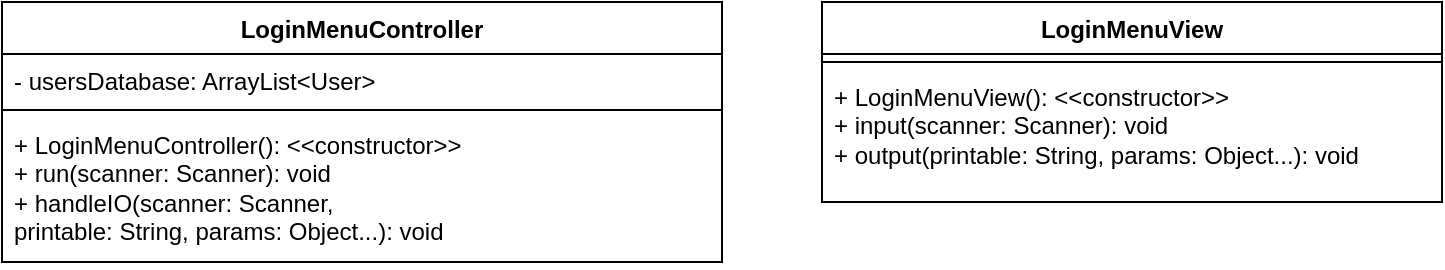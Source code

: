 <mxfile version="21.1.4" type="device">
  <diagram name="Page-1" id="D3izqe6moQgVzSPiiU0K">
    <mxGraphModel dx="1050" dy="541" grid="1" gridSize="10" guides="1" tooltips="1" connect="1" arrows="1" fold="1" page="1" pageScale="1" pageWidth="1169" pageHeight="827" math="0" shadow="0">
      <root>
        <mxCell id="0" />
        <mxCell id="1" parent="0" />
        <mxCell id="2mcUvJFKISxetHHnp36W-1" value="LoginMenuController" style="swimlane;fontStyle=1;align=center;verticalAlign=top;childLayout=stackLayout;horizontal=1;startSize=26;horizontalStack=0;resizeParent=1;resizeParentMax=0;resizeLast=0;collapsible=1;marginBottom=0;whiteSpace=wrap;html=1;" vertex="1" parent="1">
          <mxGeometry x="230" y="60" width="360" height="130" as="geometry" />
        </mxCell>
        <mxCell id="2mcUvJFKISxetHHnp36W-2" value="- usersDatabase: ArrayList&amp;lt;User&amp;gt;" style="text;strokeColor=none;fillColor=none;align=left;verticalAlign=top;spacingLeft=4;spacingRight=4;overflow=hidden;rotatable=0;points=[[0,0.5],[1,0.5]];portConstraint=eastwest;whiteSpace=wrap;html=1;" vertex="1" parent="2mcUvJFKISxetHHnp36W-1">
          <mxGeometry y="26" width="360" height="24" as="geometry" />
        </mxCell>
        <mxCell id="2mcUvJFKISxetHHnp36W-3" value="" style="line;strokeWidth=1;fillColor=none;align=left;verticalAlign=middle;spacingTop=-1;spacingLeft=3;spacingRight=3;rotatable=0;labelPosition=right;points=[];portConstraint=eastwest;strokeColor=inherit;" vertex="1" parent="2mcUvJFKISxetHHnp36W-1">
          <mxGeometry y="50" width="360" height="8" as="geometry" />
        </mxCell>
        <mxCell id="2mcUvJFKISxetHHnp36W-4" value="+ LoginMenuController(): &amp;lt;&amp;lt;constructor&amp;gt;&amp;gt;&lt;br&gt;+ run(scanner: Scanner): void&lt;br&gt;+ handleIO(scanner: Scanner,&amp;nbsp;&lt;br&gt;printable: String, params: Object...): void" style="text;strokeColor=none;fillColor=none;align=left;verticalAlign=top;spacingLeft=4;spacingRight=4;overflow=hidden;rotatable=0;points=[[0,0.5],[1,0.5]];portConstraint=eastwest;whiteSpace=wrap;html=1;" vertex="1" parent="2mcUvJFKISxetHHnp36W-1">
          <mxGeometry y="58" width="360" height="72" as="geometry" />
        </mxCell>
        <mxCell id="2mcUvJFKISxetHHnp36W-5" value="LoginMenuView" style="swimlane;fontStyle=1;align=center;verticalAlign=top;childLayout=stackLayout;horizontal=1;startSize=26;horizontalStack=0;resizeParent=1;resizeParentMax=0;resizeLast=0;collapsible=1;marginBottom=0;whiteSpace=wrap;html=1;" vertex="1" parent="1">
          <mxGeometry x="640" y="60" width="310" height="100" as="geometry" />
        </mxCell>
        <mxCell id="2mcUvJFKISxetHHnp36W-7" value="" style="line;strokeWidth=1;fillColor=none;align=left;verticalAlign=middle;spacingTop=-1;spacingLeft=3;spacingRight=3;rotatable=0;labelPosition=right;points=[];portConstraint=eastwest;strokeColor=inherit;" vertex="1" parent="2mcUvJFKISxetHHnp36W-5">
          <mxGeometry y="26" width="310" height="8" as="geometry" />
        </mxCell>
        <mxCell id="2mcUvJFKISxetHHnp36W-8" value="+ LoginMenuView(): &amp;lt;&amp;lt;constructor&amp;gt;&amp;gt;&lt;br&gt;+ input(scanner: Scanner): void&lt;br&gt;+ output(printable: String, params: Object...): void" style="text;strokeColor=none;fillColor=none;align=left;verticalAlign=top;spacingLeft=4;spacingRight=4;overflow=hidden;rotatable=0;points=[[0,0.5],[1,0.5]];portConstraint=eastwest;whiteSpace=wrap;html=1;" vertex="1" parent="2mcUvJFKISxetHHnp36W-5">
          <mxGeometry y="34" width="310" height="66" as="geometry" />
        </mxCell>
      </root>
    </mxGraphModel>
  </diagram>
</mxfile>
